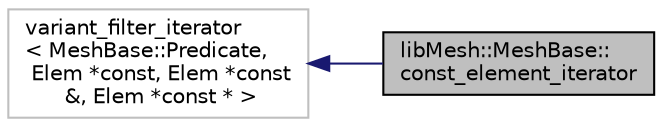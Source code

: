 digraph "libMesh::MeshBase::const_element_iterator"
{
  edge [fontname="Helvetica",fontsize="10",labelfontname="Helvetica",labelfontsize="10"];
  node [fontname="Helvetica",fontsize="10",shape=record];
  rankdir="LR";
  Node1 [label="libMesh::MeshBase::\lconst_element_iterator",height=0.2,width=0.4,color="black", fillcolor="grey75", style="filled", fontcolor="black"];
  Node2 -> Node1 [dir="back",color="midnightblue",fontsize="10",style="solid",fontname="Helvetica"];
  Node2 [label="variant_filter_iterator\l\< MeshBase::Predicate,\l Elem *const, Elem *const\l &, Elem *const * \>",height=0.2,width=0.4,color="grey75", fillcolor="white", style="filled"];
}
